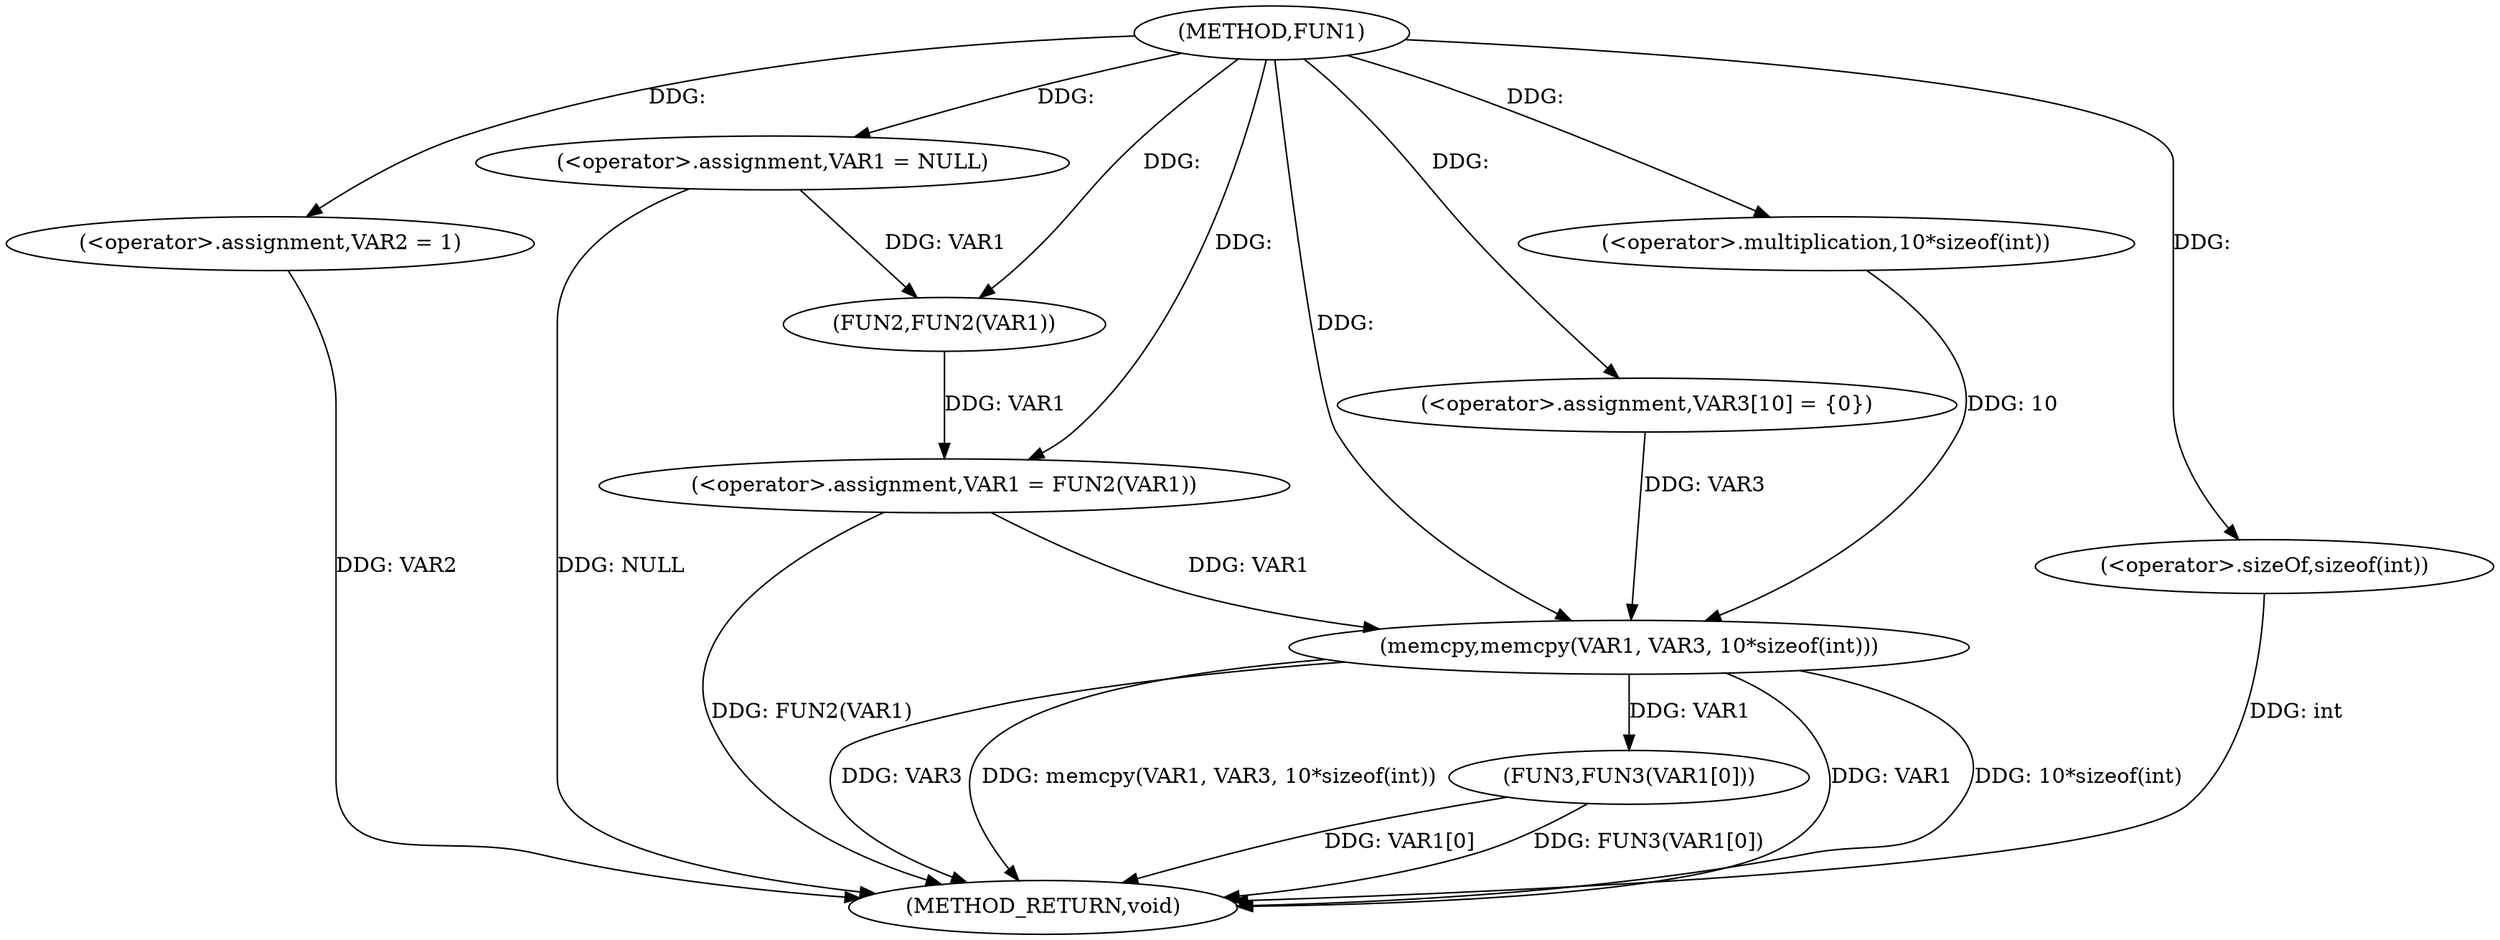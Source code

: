 digraph FUN1 {  
"1000100" [label = "(METHOD,FUN1)" ]
"1000128" [label = "(METHOD_RETURN,void)" ]
"1000103" [label = "(<operator>.assignment,VAR1 = NULL)" ]
"1000106" [label = "(<operator>.assignment,VAR2 = 1)" ]
"1000109" [label = "(<operator>.assignment,VAR1 = FUN2(VAR1))" ]
"1000111" [label = "(FUN2,FUN2(VAR1))" ]
"1000115" [label = "(<operator>.assignment,VAR3[10] = {0})" ]
"1000117" [label = "(memcpy,memcpy(VAR1, VAR3, 10*sizeof(int)))" ]
"1000120" [label = "(<operator>.multiplication,10*sizeof(int))" ]
"1000122" [label = "(<operator>.sizeOf,sizeof(int))" ]
"1000124" [label = "(FUN3,FUN3(VAR1[0]))" ]
  "1000117" -> "1000128"  [ label = "DDG: memcpy(VAR1, VAR3, 10*sizeof(int))"] 
  "1000124" -> "1000128"  [ label = "DDG: VAR1[0]"] 
  "1000106" -> "1000128"  [ label = "DDG: VAR2"] 
  "1000103" -> "1000128"  [ label = "DDG: NULL"] 
  "1000122" -> "1000128"  [ label = "DDG: int"] 
  "1000117" -> "1000128"  [ label = "DDG: VAR1"] 
  "1000117" -> "1000128"  [ label = "DDG: 10*sizeof(int)"] 
  "1000117" -> "1000128"  [ label = "DDG: VAR3"] 
  "1000109" -> "1000128"  [ label = "DDG: FUN2(VAR1)"] 
  "1000124" -> "1000128"  [ label = "DDG: FUN3(VAR1[0])"] 
  "1000100" -> "1000103"  [ label = "DDG: "] 
  "1000100" -> "1000106"  [ label = "DDG: "] 
  "1000111" -> "1000109"  [ label = "DDG: VAR1"] 
  "1000100" -> "1000109"  [ label = "DDG: "] 
  "1000103" -> "1000111"  [ label = "DDG: VAR1"] 
  "1000100" -> "1000111"  [ label = "DDG: "] 
  "1000100" -> "1000115"  [ label = "DDG: "] 
  "1000109" -> "1000117"  [ label = "DDG: VAR1"] 
  "1000100" -> "1000117"  [ label = "DDG: "] 
  "1000115" -> "1000117"  [ label = "DDG: VAR3"] 
  "1000120" -> "1000117"  [ label = "DDG: 10"] 
  "1000100" -> "1000120"  [ label = "DDG: "] 
  "1000100" -> "1000122"  [ label = "DDG: "] 
  "1000117" -> "1000124"  [ label = "DDG: VAR1"] 
}

